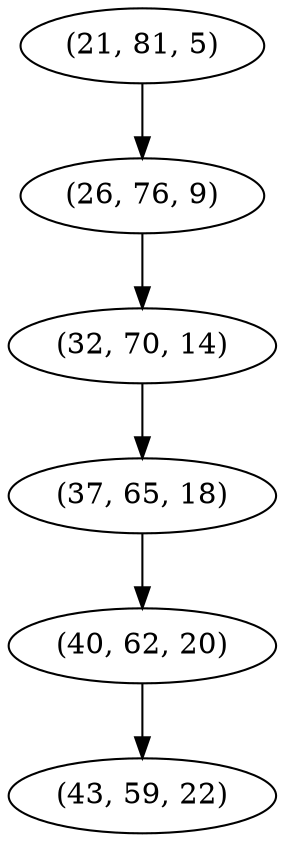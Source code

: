 digraph tree {
    "(21, 81, 5)";
    "(26, 76, 9)";
    "(32, 70, 14)";
    "(37, 65, 18)";
    "(40, 62, 20)";
    "(43, 59, 22)";
    "(21, 81, 5)" -> "(26, 76, 9)";
    "(26, 76, 9)" -> "(32, 70, 14)";
    "(32, 70, 14)" -> "(37, 65, 18)";
    "(37, 65, 18)" -> "(40, 62, 20)";
    "(40, 62, 20)" -> "(43, 59, 22)";
}
